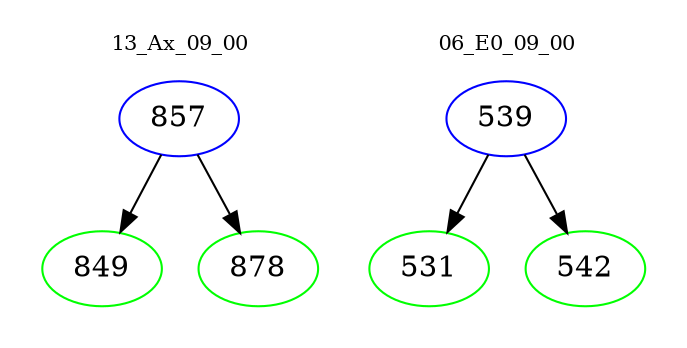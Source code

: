 digraph{
subgraph cluster_0 {
color = white
label = "13_Ax_09_00";
fontsize=10;
T0_857 [label="857", color="blue"]
T0_857 -> T0_849 [color="black"]
T0_849 [label="849", color="green"]
T0_857 -> T0_878 [color="black"]
T0_878 [label="878", color="green"]
}
subgraph cluster_1 {
color = white
label = "06_E0_09_00";
fontsize=10;
T1_539 [label="539", color="blue"]
T1_539 -> T1_531 [color="black"]
T1_531 [label="531", color="green"]
T1_539 -> T1_542 [color="black"]
T1_542 [label="542", color="green"]
}
}
